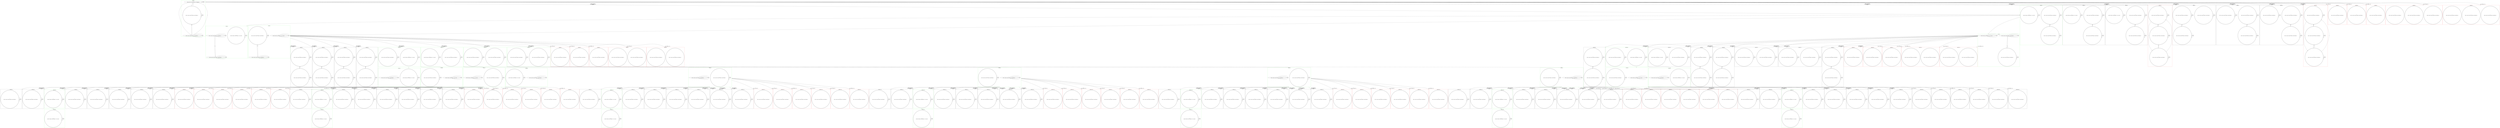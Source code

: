 digraph G {
compound=true;
subgraph cluster_0 {
label="(Or)Node 0";
pencolor=green;
s00 [label="0
in(box0, red_cube), perceives(L, Pepper), perceives(Pepper, L)"];
s01 [label="1
in(box1, red_cube), perceives(L, Pepper), perceives(Pepper, L)", shape=doublecircle];
s02 [label="2
in(box2, red_cube), perceives(L, Pepper), perceives(Pepper, L)"];
s00 -> s00[label="Pepper"];
s01 -> s01[label="Pepper"];
s02 -> s02[label="Pepper"];
s00 -> s01[label="L"];
s00 -> s02[label="L"];
s01 -> s00[label="L"];
s01 -> s02[label="L"];
s02 -> s00[label="L"];
s02 -> s01[label="L"];
s00 -> s00[label="L"];
s01 -> s01[label="L"];
s02 -> s02[label="L"];

}
subgraph cluster_1 {
label="(And)Node 1";
pencolor=green;
s10 [label="0
perceives(L, Pepper), perceives(Pepper, L), in(L, red_cube)", shape=doublecircle];
s11 [label="1
in(box1, red_cube), perceives(L, Pepper), perceives(Pepper, L)", shape=doublecircle];
s12 [label="2
in(box2, red_cube), perceives(L, Pepper), perceives(Pepper, L)", shape=doublecircle];
s10 -> s10[label="Pepper"];
s11 -> s11[label="Pepper"];
s12 -> s12[label="Pepper"];
s10 -> s10[label="L"];
s11 -> s11[label="L"];
s11 -> s12[label="L"];
s12 -> s11[label="L"];
s12 -> s12[label="L"];

}
subgraph cluster_5 {
label="(And)Node 5";
s50 [label="0
in(box0, red_cube), perceives(L, Pepper), perceives(Pepper, L)", shape=doublecircle];
s51 [label="1
perceives(L, Pepper), perceives(Pepper, L), in(L, red_cube)", shape=doublecircle];
s52 [label="2
in(box2, red_cube), perceives(L, Pepper), perceives(Pepper, L)", shape=doublecircle];
s50 -> s50[label="Pepper"];
s51 -> s51[label="Pepper"];
s52 -> s52[label="Pepper"];
s50 -> s50[label="L"];
s50 -> s52[label="L"];
s51 -> s51[label="L"];
s52 -> s50[label="L"];
s52 -> s52[label="L"];

}
subgraph cluster_9 {
label="(And)Node 9";
s90 [label="0
in(box0, red_cube), perceives(L, Pepper), perceives(Pepper, L)", shape=doublecircle];
s91 [label="1
in(box1, red_cube), perceives(L, Pepper), perceives(Pepper, L)", shape=doublecircle];
s92 [label="2
perceives(L, Pepper), perceives(Pepper, L), in(L, red_cube)", shape=doublecircle];
s90 -> s90[label="Pepper"];
s91 -> s91[label="Pepper"];
s92 -> s92[label="Pepper"];
s90 -> s90[label="L"];
s90 -> s91[label="L"];
s91 -> s90[label="L"];
s91 -> s91[label="L"];
s92 -> s92[label="L"];

}
subgraph cluster_13 {
label="(And)Node 13";
pencolor=red;
s130 [label="0
in(box0, red_cube), perceives(L, Pepper), perceives(Pepper, L)", shape=doublecircle];
s131 [label="1
in(box1, red_cube), perceives(L, Pepper), perceives(Pepper, L)", shape=doublecircle];
s132 [label="2
in(box2, red_cube), perceives(L, Pepper), perceives(Pepper, L)", shape=doublecircle];
s130 -> s130[label="Pepper"];
s131 -> s131[label="Pepper"];
s132 -> s132[label="Pepper"];
s130 -> s130[label="L"];
s130 -> s131[label="L"];
s130 -> s132[label="L"];
s131 -> s130[label="L"];
s131 -> s131[label="L"];
s131 -> s132[label="L"];
s132 -> s130[label="L"];
s132 -> s131[label="L"];
s132 -> s132[label="L"];

}
subgraph cluster_17 {
label="(And)Node 17";
s170 [label="0
in(box0, red_cube), perceives(L, Pepper), perceives(Pepper, L)", shape=doublecircle];
s171 [label="1
in(box1, red_cube), perceives(L, Pepper), perceives(Pepper, L)", shape=doublecircle];
s172 [label="2
in(box2, red_cube), perceives(L, Pepper), perceives(Pepper, L)", shape=doublecircle];
s170 -> s170[label="Pepper"];
s171 -> s171[label="Pepper"];
s172 -> s172[label="Pepper"];
s170 -> s170[label="L"];
s171 -> s171[label="L"];
s171 -> s172[label="L"];
s172 -> s171[label="L"];
s172 -> s172[label="L"];

}
subgraph cluster_21 {
label="(And)Node 21";
s210 [label="0
in(box0, red_cube), perceives(L, Pepper), perceives(Pepper, L)", shape=doublecircle];
s211 [label="1
in(box1, red_cube), perceives(L, Pepper), perceives(Pepper, L)", shape=doublecircle];
s212 [label="2
in(box2, red_cube), perceives(L, Pepper), perceives(Pepper, L)", shape=doublecircle];
s210 -> s210[label="Pepper"];
s211 -> s211[label="Pepper"];
s212 -> s212[label="Pepper"];
s210 -> s210[label="L"];
s210 -> s212[label="L"];
s211 -> s211[label="L"];
s212 -> s210[label="L"];
s212 -> s212[label="L"];

}
subgraph cluster_25 {
label="(And)Node 25";
s250 [label="0
in(box0, red_cube), perceives(L, Pepper), perceives(Pepper, L)", shape=doublecircle];
s251 [label="1
in(box1, red_cube), perceives(L, Pepper), perceives(Pepper, L)", shape=doublecircle];
s252 [label="2
in(box2, red_cube), perceives(L, Pepper), perceives(Pepper, L)", shape=doublecircle];
s250 -> s250[label="Pepper"];
s251 -> s251[label="Pepper"];
s252 -> s252[label="Pepper"];
s250 -> s250[label="L"];
s250 -> s251[label="L"];
s251 -> s250[label="L"];
s251 -> s251[label="L"];
s252 -> s252[label="L"];

}
subgraph cluster_29 {
label="(And)Node 29";
pencolor=red;
s290 [label="0
in(box0, red_cube), perceives(L, Pepper), perceives(Pepper, L)", shape=doublecircle];
s291 [label="1
in(box1, red_cube), perceives(L, Pepper), perceives(Pepper, L)", shape=doublecircle];
s292 [label="2
in(box2, red_cube), perceives(L, Pepper), perceives(Pepper, L)", shape=doublecircle];
s290 -> s290[label="Pepper"];
s291 -> s291[label="Pepper"];
s292 -> s292[label="Pepper"];
s290 -> s290[label="L"];
s290 -> s291[label="L"];
s290 -> s292[label="L"];
s291 -> s290[label="L"];
s291 -> s291[label="L"];
s291 -> s292[label="L"];
s292 -> s290[label="L"];
s292 -> s291[label="L"];
s292 -> s292[label="L"];

}
subgraph cluster_33 {
label="(And)Node 33";
pencolor=red;
s330 [label="0
in(box1, red_cube), perceives(L, Pepper), perceives(Pepper, L)", shape=doublecircle];

}
subgraph cluster_35 {
label="(And)Node 35";
pencolor=red;
s350 [label="0
in(box1, red_cube), perceives(L, Pepper), perceives(Pepper, L)", shape=doublecircle];

}
subgraph cluster_37 {
label="(And)Node 37";
pencolor=red;
s370 [label="0
in(box1, red_cube), perceives(L, Pepper), perceives(Pepper, L)", shape=doublecircle];

}
subgraph cluster_39 {
label="(And)Node 39";
pencolor=red;
s390 [label="0
in(box0, red_cube), perceives(L, Pepper), perceives(Pepper, L)", shape=doublecircle];
s391 [label="1
in(box1, red_cube), perceives(L, Pepper), perceives(Pepper, L)", shape=doublecircle];
s392 [label="2
in(box2, red_cube), perceives(L, Pepper), perceives(Pepper, L)", shape=doublecircle];

}
subgraph cluster_43 {
label="(And)Node 43";
pencolor=red;
s430 [label="0
in(box0, red_cube), perceives(L, Pepper), perceives(Pepper, L)", shape=doublecircle];
s431 [label="1
in(box1, red_cube), perceives(L, Pepper), perceives(Pepper, L)", shape=doublecircle];
s432 [label="2
in(box2, red_cube), perceives(L, Pepper), perceives(Pepper, L)", shape=doublecircle];

}
subgraph cluster_2 {
label="(Or)Node 2";
pencolor=green;
s20 [label="0
perceives(L, Pepper), perceives(Pepper, L), in(L, red_cube)", shape=doublecircle];
s21 [label="1
in(box1, red_cube), perceives(L, Pepper), perceives(Pepper, L)"];
s22 [label="2
in(box2, red_cube), perceives(L, Pepper), perceives(Pepper, L)"];
s20 -> s20[label="Pepper"];
s21 -> s21[label="Pepper"];
s22 -> s22[label="Pepper"];
s20 -> s20[label="L"];
s21 -> s21[label="L"];
s21 -> s22[label="L"];
s22 -> s21[label="L"];
s22 -> s22[label="L"];

}
subgraph cluster_3 {
label="(Or)Node 3";
pencolor=green;
s30 [label="0
perceives(L, Pepper), perceives(Pepper, L), in(L, red_cube)"];
s31 [label="1
in(box1, red_cube), perceives(L, Pepper), perceives(Pepper, L)", shape=doublecircle];
s32 [label="2
in(box2, red_cube), perceives(L, Pepper), perceives(Pepper, L)"];
s30 -> s30[label="Pepper"];
s31 -> s31[label="Pepper"];
s32 -> s32[label="Pepper"];
s30 -> s30[label="L"];
s31 -> s31[label="L"];
s31 -> s32[label="L"];
s32 -> s31[label="L"];
s32 -> s32[label="L"];

}
subgraph cluster_4 {
label="(Or)Node 4";
pencolor=green;
s40 [label="0
perceives(L, Pepper), perceives(Pepper, L), in(L, red_cube)"];
s41 [label="1
in(box1, red_cube), perceives(L, Pepper), perceives(Pepper, L)"];
s42 [label="2
in(box2, red_cube), perceives(L, Pepper), perceives(Pepper, L)", shape=doublecircle];
s40 -> s40[label="Pepper"];
s41 -> s41[label="Pepper"];
s42 -> s42[label="Pepper"];
s40 -> s40[label="L"];
s41 -> s41[label="L"];
s41 -> s42[label="L"];
s42 -> s41[label="L"];
s42 -> s42[label="L"];

}
subgraph cluster_47 {
label="(And)Node 47";
s470 [label="0
in(box1, red_cube), perceives(L, Pepper), perceives(Pepper, L)", shape=doublecircle];
s471 [label="1
in(box2, red_cube), perceives(L, Pepper), perceives(Pepper, L)", shape=doublecircle];
s470 -> s470[label="Pepper"];
s471 -> s471[label="Pepper"];
s470 -> s470[label="L"];
s470 -> s471[label="L"];
s471 -> s470[label="L"];
s471 -> s471[label="L"];

}
subgraph cluster_50 {
label="(And)Node 50";
pencolor=green;
s500 [label="0
perceives(L, Pepper), perceives(Pepper, L), in(L, red_cube)", shape=doublecircle];
s501 [label="1
in(box2, red_cube), perceives(L, Pepper), perceives(Pepper, L)", shape=doublecircle];
s500 -> s500[label="Pepper"];
s501 -> s501[label="Pepper"];
s500 -> s500[label="L"];
s501 -> s501[label="L"];

}
subgraph cluster_53 {
label="(And)Node 53";
pencolor=green;
s530 [label="0
in(box1, red_cube), perceives(L, Pepper), perceives(Pepper, L)", shape=doublecircle];
s531 [label="1
perceives(L, Pepper), perceives(Pepper, L), in(L, red_cube)", shape=doublecircle];
s530 -> s530[label="Pepper"];
s531 -> s531[label="Pepper"];
s530 -> s530[label="L"];
s531 -> s531[label="L"];

}
subgraph cluster_56 {
label="(And)Node 56";
s560 [label="0
in(box1, red_cube), perceives(L, Pepper), perceives(Pepper, L)", shape=doublecircle];
s561 [label="1
in(box2, red_cube), perceives(L, Pepper), perceives(Pepper, L)", shape=doublecircle];
s560 -> s560[label="Pepper"];
s561 -> s561[label="Pepper"];
s560 -> s560[label="L"];
s560 -> s561[label="L"];
s561 -> s560[label="L"];
s561 -> s561[label="L"];

}
subgraph cluster_59 {
label="(And)Node 59";
s590 [label="0
in(box1, red_cube), perceives(L, Pepper), perceives(Pepper, L)", shape=doublecircle];
s591 [label="1
in(box2, red_cube), perceives(L, Pepper), perceives(Pepper, L)", shape=doublecircle];
s590 -> s590[label="Pepper"];
s591 -> s591[label="Pepper"];
s590 -> s590[label="L"];
s590 -> s591[label="L"];
s591 -> s590[label="L"];
s591 -> s591[label="L"];

}
subgraph cluster_62 {
label="(And)Node 62";
pencolor=green;
s620 [label="0
in(box1, red_cube), perceives(L, Pepper), perceives(Pepper, L)", shape=doublecircle];
s621 [label="1
in(box2, red_cube), perceives(L, Pepper), perceives(Pepper, L)", shape=doublecircle];
s620 -> s620[label="Pepper"];
s621 -> s621[label="Pepper"];
s620 -> s620[label="L"];
s621 -> s621[label="L"];

}
subgraph cluster_65 {
label="(And)Node 65";
pencolor=green;
s650 [label="0
in(box1, red_cube), perceives(L, Pepper), perceives(Pepper, L)", shape=doublecircle];
s651 [label="1
in(box2, red_cube), perceives(L, Pepper), perceives(Pepper, L)", shape=doublecircle];
s650 -> s650[label="Pepper"];
s651 -> s651[label="Pepper"];
s650 -> s650[label="L"];
s651 -> s651[label="L"];

}
subgraph cluster_68 {
label="(And)Node 68";
s680 [label="0
in(box1, red_cube), perceives(L, Pepper), perceives(Pepper, L)", shape=doublecircle];
s681 [label="1
in(box2, red_cube), perceives(L, Pepper), perceives(Pepper, L)", shape=doublecircle];
s680 -> s680[label="Pepper"];
s681 -> s681[label="Pepper"];
s680 -> s680[label="L"];
s680 -> s681[label="L"];
s681 -> s680[label="L"];
s681 -> s681[label="L"];

}
subgraph cluster_71 {
label="(And)Node 71";
pencolor=red;
s710 [label="0
in(box1, red_cube), perceives(L, Pepper), perceives(Pepper, L)", shape=doublecircle];

}
subgraph cluster_73 {
label="(And)Node 73";
pencolor=red;
s730 [label="0
in(box1, red_cube), perceives(L, Pepper), perceives(Pepper, L)", shape=doublecircle];

}
subgraph cluster_75 {
label="(And)Node 75";
pencolor=red;
s750 [label="0
in(box1, red_cube), perceives(L, Pepper), perceives(Pepper, L)", shape=doublecircle];

}
subgraph cluster_77 {
label="(And)Node 77";
pencolor=red;
s770 [label="0
in(box1, red_cube), perceives(L, Pepper), perceives(Pepper, L)", shape=doublecircle];
s771 [label="1
in(box2, red_cube), perceives(L, Pepper), perceives(Pepper, L)", shape=doublecircle];

}
subgraph cluster_80 {
label="(And)Node 80";
pencolor=red;
s800 [label="0
in(box1, red_cube), perceives(L, Pepper), perceives(Pepper, L)", shape=doublecircle];
s801 [label="1
in(box2, red_cube), perceives(L, Pepper), perceives(Pepper, L)", shape=doublecircle];

}
subgraph cluster_83 {
label="(And)Node 83";
s830 [label="0
in(box1, red_cube), perceives(L, Pepper), perceives(Pepper, L)", shape=doublecircle];
s831 [label="1
in(box2, red_cube), perceives(L, Pepper), perceives(Pepper, L)", shape=doublecircle];
s830 -> s830[label="Pepper"];
s831 -> s831[label="Pepper"];
s830 -> s830[label="L"];
s830 -> s831[label="L"];
s831 -> s830[label="L"];
s831 -> s831[label="L"];

}
subgraph cluster_86 {
label="(And)Node 86";
pencolor=green;
s860 [label="0
perceives(L, Pepper), perceives(Pepper, L), in(L, red_cube)", shape=doublecircle];
s861 [label="1
in(box2, red_cube), perceives(L, Pepper), perceives(Pepper, L)", shape=doublecircle];
s860 -> s860[label="Pepper"];
s861 -> s861[label="Pepper"];
s860 -> s860[label="L"];
s861 -> s861[label="L"];

}
subgraph cluster_89 {
label="(And)Node 89";
s890 [label="0
in(box1, red_cube), perceives(L, Pepper), perceives(Pepper, L)", shape=doublecircle];
s891 [label="1
perceives(L, Pepper), perceives(Pepper, L), in(L, red_cube)", shape=doublecircle];
s890 -> s890[label="Pepper"];
s891 -> s891[label="Pepper"];
s890 -> s890[label="L"];
s891 -> s891[label="L"];

}
subgraph cluster_92 {
label="(And)Node 92";
s920 [label="0
in(box1, red_cube), perceives(L, Pepper), perceives(Pepper, L)", shape=doublecircle];
s921 [label="1
in(box2, red_cube), perceives(L, Pepper), perceives(Pepper, L)", shape=doublecircle];
s920 -> s920[label="Pepper"];
s921 -> s921[label="Pepper"];
s920 -> s920[label="L"];
s920 -> s921[label="L"];
s921 -> s920[label="L"];
s921 -> s921[label="L"];

}
subgraph cluster_95 {
label="(And)Node 95";
s950 [label="0
in(box1, red_cube), perceives(L, Pepper), perceives(Pepper, L)", shape=doublecircle];
s951 [label="1
in(box2, red_cube), perceives(L, Pepper), perceives(Pepper, L)", shape=doublecircle];
s950 -> s950[label="Pepper"];
s951 -> s951[label="Pepper"];
s950 -> s950[label="L"];
s950 -> s951[label="L"];
s951 -> s950[label="L"];
s951 -> s951[label="L"];

}
subgraph cluster_98 {
label="(And)Node 98";
s980 [label="0
in(box1, red_cube), perceives(L, Pepper), perceives(Pepper, L)", shape=doublecircle];
s981 [label="1
in(box2, red_cube), perceives(L, Pepper), perceives(Pepper, L)", shape=doublecircle];
s980 -> s980[label="Pepper"];
s981 -> s981[label="Pepper"];
s980 -> s980[label="L"];
s981 -> s981[label="L"];

}
subgraph cluster_101 {
label="(And)Node 101";
s1010 [label="0
in(box1, red_cube), perceives(L, Pepper), perceives(Pepper, L)", shape=doublecircle];
s1011 [label="1
in(box2, red_cube), perceives(L, Pepper), perceives(Pepper, L)", shape=doublecircle];
s1010 -> s1010[label="Pepper"];
s1011 -> s1011[label="Pepper"];
s1010 -> s1010[label="L"];
s1011 -> s1011[label="L"];

}
subgraph cluster_104 {
label="(And)Node 104";
s1040 [label="0
in(box1, red_cube), perceives(L, Pepper), perceives(Pepper, L)", shape=doublecircle];
s1041 [label="1
in(box2, red_cube), perceives(L, Pepper), perceives(Pepper, L)", shape=doublecircle];
s1040 -> s1040[label="Pepper"];
s1041 -> s1041[label="Pepper"];
s1040 -> s1040[label="L"];
s1040 -> s1041[label="L"];
s1041 -> s1040[label="L"];
s1041 -> s1041[label="L"];

}
subgraph cluster_107 {
label="(And)Node 107";
pencolor=red;
s1070 [label="0
in(box2, red_cube), perceives(L, Pepper), perceives(Pepper, L)", shape=doublecircle];

}
subgraph cluster_109 {
label="(And)Node 109";
pencolor=red;
s1090 [label="0
in(box2, red_cube), perceives(L, Pepper), perceives(Pepper, L)", shape=doublecircle];

}
subgraph cluster_111 {
label="(And)Node 111";
pencolor=red;
s1110 [label="0
in(box2, red_cube), perceives(L, Pepper), perceives(Pepper, L)", shape=doublecircle];

}
subgraph cluster_113 {
label="(And)Node 113";
pencolor=red;
s1130 [label="0
in(box1, red_cube), perceives(L, Pepper), perceives(Pepper, L)", shape=doublecircle];
s1131 [label="1
in(box2, red_cube), perceives(L, Pepper), perceives(Pepper, L)", shape=doublecircle];

}
subgraph cluster_116 {
label="(And)Node 116";
pencolor=red;
s1160 [label="0
in(box1, red_cube), perceives(L, Pepper), perceives(Pepper, L)", shape=doublecircle];
s1161 [label="1
in(box2, red_cube), perceives(L, Pepper), perceives(Pepper, L)", shape=doublecircle];

}
subgraph cluster_51 {
label="(Or)Node 51";
pencolor=green;
s510 [label="0
perceives(L, Pepper), perceives(Pepper, L), in(L, red_cube)", shape=doublecircle];
s511 [label="1
in(box2, red_cube), perceives(L, Pepper), perceives(Pepper, L)"];
s510 -> s510[label="Pepper"];
s511 -> s511[label="Pepper"];
s510 -> s510[label="L"];
s511 -> s511[label="L"];

}
subgraph cluster_52 {
label="(Or)Node 52";
pencolor=green;
s520 [label="0
perceives(L, Pepper), perceives(Pepper, L), in(L, red_cube)"];
s521 [label="1
in(box2, red_cube), perceives(L, Pepper), perceives(Pepper, L)", shape=doublecircle];
s520 -> s520[label="Pepper"];
s521 -> s521[label="Pepper"];
s520 -> s520[label="L"];
s521 -> s521[label="L"];

}
subgraph cluster_54 {
label="(Or)Node 54";
pencolor=green;
s540 [label="0
in(box1, red_cube), perceives(L, Pepper), perceives(Pepper, L)", shape=doublecircle];
s541 [label="1
perceives(L, Pepper), perceives(Pepper, L), in(L, red_cube)"];
s540 -> s540[label="Pepper"];
s541 -> s541[label="Pepper"];
s540 -> s540[label="L"];
s541 -> s541[label="L"];

}
subgraph cluster_55 {
label="(Or)Node 55";
pencolor=green;
s550 [label="0
in(box1, red_cube), perceives(L, Pepper), perceives(Pepper, L)"];
s551 [label="1
perceives(L, Pepper), perceives(Pepper, L), in(L, red_cube)", shape=doublecircle];
s550 -> s550[label="Pepper"];
s551 -> s551[label="Pepper"];
s550 -> s550[label="L"];
s551 -> s551[label="L"];

}
subgraph cluster_63 {
label="(Or)Node 63";
pencolor=green;
s630 [label="0
in(box1, red_cube), perceives(L, Pepper), perceives(Pepper, L)", shape=doublecircle];
s631 [label="1
in(box2, red_cube), perceives(L, Pepper), perceives(Pepper, L)"];
s630 -> s630[label="Pepper"];
s631 -> s631[label="Pepper"];
s630 -> s630[label="L"];
s631 -> s631[label="L"];

}
subgraph cluster_64 {
label="(Or)Node 64";
pencolor=green;
s640 [label="0
in(box1, red_cube), perceives(L, Pepper), perceives(Pepper, L)"];
s641 [label="1
in(box2, red_cube), perceives(L, Pepper), perceives(Pepper, L)", shape=doublecircle];
s640 -> s640[label="Pepper"];
s641 -> s641[label="Pepper"];
s640 -> s640[label="L"];
s641 -> s641[label="L"];

}
subgraph cluster_66 {
label="(Or)Node 66";
pencolor=green;
s660 [label="0
in(box1, red_cube), perceives(L, Pepper), perceives(Pepper, L)", shape=doublecircle];
s661 [label="1
in(box2, red_cube), perceives(L, Pepper), perceives(Pepper, L)"];
s660 -> s660[label="Pepper"];
s661 -> s661[label="Pepper"];
s660 -> s660[label="L"];
s661 -> s661[label="L"];

}
subgraph cluster_67 {
label="(Or)Node 67";
pencolor=green;
s670 [label="0
in(box1, red_cube), perceives(L, Pepper), perceives(Pepper, L)"];
s671 [label="1
in(box2, red_cube), perceives(L, Pepper), perceives(Pepper, L)", shape=doublecircle];
s670 -> s670[label="Pepper"];
s671 -> s671[label="Pepper"];
s670 -> s670[label="L"];
s671 -> s671[label="L"];

}
subgraph cluster_87 {
label="(Or)Node 87";
pencolor=green;
s870 [label="0
perceives(L, Pepper), perceives(Pepper, L), in(L, red_cube)", shape=doublecircle];
s871 [label="1
in(box2, red_cube), perceives(L, Pepper), perceives(Pepper, L)"];
s870 -> s870[label="Pepper"];
s871 -> s871[label="Pepper"];
s870 -> s870[label="L"];
s871 -> s871[label="L"];

}
subgraph cluster_88 {
label="(Or)Node 88";
pencolor=green;
s880 [label="0
perceives(L, Pepper), perceives(Pepper, L), in(L, red_cube)"];
s881 [label="1
in(box2, red_cube), perceives(L, Pepper), perceives(Pepper, L)", shape=doublecircle];
s880 -> s880[label="Pepper"];
s881 -> s881[label="Pepper"];
s880 -> s880[label="L"];
s881 -> s881[label="L"];

}
subgraph cluster_911 {
label="(And)Node 911";
s9110 [label="0
in(box2, red_cube), perceives(L, Pepper), perceives(Pepper, L)", shape=doublecircle];
s9110 -> s9110[label="Pepper"];
s9110 -> s9110[label="L"];

}
subgraph cluster_913 {
label="(And)Node 913";
s9130 [label="0
in(box2, red_cube), perceives(L, Pepper), perceives(Pepper, L)", shape=doublecircle];
s9130 -> s9130[label="Pepper"];
s9130 -> s9130[label="L"];

}
subgraph cluster_915 {
label="(And)Node 915";
pencolor=green;
s9150 [label="0
perceives(L, Pepper), perceives(Pepper, L), in(L, red_cube)", shape=doublecircle];
s9150 -> s9150[label="Pepper"];
s9150 -> s9150[label="L"];

}
subgraph cluster_917 {
label="(And)Node 917";
s9170 [label="0
in(box2, red_cube), perceives(L, Pepper), perceives(Pepper, L)", shape=doublecircle];
s9170 -> s9170[label="Pepper"];
s9170 -> s9170[label="L"];

}
subgraph cluster_919 {
label="(And)Node 919";
s9190 [label="0
in(box2, red_cube), perceives(L, Pepper), perceives(Pepper, L)", shape=doublecircle];
s9190 -> s9190[label="Pepper"];
s9190 -> s9190[label="L"];

}
subgraph cluster_921 {
label="(And)Node 921";
s9210 [label="0
in(box2, red_cube), perceives(L, Pepper), perceives(Pepper, L)", shape=doublecircle];
s9210 -> s9210[label="Pepper"];
s9210 -> s9210[label="L"];

}
subgraph cluster_923 {
label="(And)Node 923";
s9230 [label="0
in(box2, red_cube), perceives(L, Pepper), perceives(Pepper, L)", shape=doublecircle];
s9230 -> s9230[label="Pepper"];
s9230 -> s9230[label="L"];

}
subgraph cluster_925 {
label="(And)Node 925";
s9250 [label="0
in(box2, red_cube), perceives(L, Pepper), perceives(Pepper, L)", shape=doublecircle];
s9250 -> s9250[label="Pepper"];
s9250 -> s9250[label="L"];

}
subgraph cluster_927 {
label="(And)Node 927";
pencolor=red;
s9270 [label="0
in(box2, red_cube), perceives(L, Pepper), perceives(Pepper, L)", shape=doublecircle];

}
subgraph cluster_929 {
label="(And)Node 929";
pencolor=red;
s9290 [label="0
in(box2, red_cube), perceives(L, Pepper), perceives(Pepper, L)", shape=doublecircle];

}
subgraph cluster_931 {
label="(And)Node 931";
pencolor=red;
s9310 [label="0
in(box2, red_cube), perceives(L, Pepper), perceives(Pepper, L)", shape=doublecircle];

}
subgraph cluster_933 {
label="(And)Node 933";
pencolor=red;
s9330 [label="0
in(box2, red_cube), perceives(L, Pepper), perceives(Pepper, L)", shape=doublecircle];

}
subgraph cluster_935 {
label="(And)Node 935";
pencolor=red;
s9350 [label="0
in(box2, red_cube), perceives(L, Pepper), perceives(Pepper, L)", shape=doublecircle];

}
subgraph cluster_937 {
label="(And)Node 937";
pencolor=red;
s9370 [label="0
in(box2, red_cube), perceives(L, Pepper), perceives(Pepper, L)", shape=doublecircle];

}
subgraph cluster_939 {
label="(And)Node 939";
s9390 [label="0
in(box1, red_cube), perceives(L, Pepper), perceives(Pepper, L)", shape=doublecircle];
s9390 -> s9390[label="Pepper"];
s9390 -> s9390[label="L"];

}
subgraph cluster_941 {
label="(And)Node 941";
pencolor=green;
s9410 [label="0
perceives(L, Pepper), perceives(Pepper, L), in(L, red_cube)", shape=doublecircle];
s9410 -> s9410[label="Pepper"];
s9410 -> s9410[label="L"];

}
subgraph cluster_943 {
label="(And)Node 943";
s9430 [label="0
in(box1, red_cube), perceives(L, Pepper), perceives(Pepper, L)", shape=doublecircle];
s9430 -> s9430[label="Pepper"];
s9430 -> s9430[label="L"];

}
subgraph cluster_945 {
label="(And)Node 945";
s9450 [label="0
in(box1, red_cube), perceives(L, Pepper), perceives(Pepper, L)", shape=doublecircle];
s9450 -> s9450[label="Pepper"];
s9450 -> s9450[label="L"];

}
subgraph cluster_947 {
label="(And)Node 947";
s9470 [label="0
in(box1, red_cube), perceives(L, Pepper), perceives(Pepper, L)", shape=doublecircle];
s9470 -> s9470[label="Pepper"];
s9470 -> s9470[label="L"];

}
subgraph cluster_949 {
label="(And)Node 949";
s9490 [label="0
in(box1, red_cube), perceives(L, Pepper), perceives(Pepper, L)", shape=doublecircle];
s9490 -> s9490[label="Pepper"];
s9490 -> s9490[label="L"];

}
subgraph cluster_951 {
label="(And)Node 951";
s9510 [label="0
in(box1, red_cube), perceives(L, Pepper), perceives(Pepper, L)", shape=doublecircle];
s9510 -> s9510[label="Pepper"];
s9510 -> s9510[label="L"];

}
subgraph cluster_953 {
label="(And)Node 953";
s9530 [label="0
in(box1, red_cube), perceives(L, Pepper), perceives(Pepper, L)", shape=doublecircle];
s9530 -> s9530[label="Pepper"];
s9530 -> s9530[label="L"];

}
subgraph cluster_955 {
label="(And)Node 955";
pencolor=red;
s9550 [label="0
in(box1, red_cube), perceives(L, Pepper), perceives(Pepper, L)", shape=doublecircle];

}
subgraph cluster_957 {
label="(And)Node 957";
pencolor=red;
s9570 [label="0
in(box1, red_cube), perceives(L, Pepper), perceives(Pepper, L)", shape=doublecircle];

}
subgraph cluster_959 {
label="(And)Node 959";
pencolor=red;
s9590 [label="0
in(box1, red_cube), perceives(L, Pepper), perceives(Pepper, L)", shape=doublecircle];

}
subgraph cluster_961 {
label="(And)Node 961";
pencolor=red;
s9610 [label="0
in(box1, red_cube), perceives(L, Pepper), perceives(Pepper, L)", shape=doublecircle];

}
subgraph cluster_963 {
label="(And)Node 963";
pencolor=red;
s9630 [label="0
in(box1, red_cube), perceives(L, Pepper), perceives(Pepper, L)", shape=doublecircle];

}
subgraph cluster_965 {
label="(And)Node 965";
pencolor=red;
s9650 [label="0
in(box1, red_cube), perceives(L, Pepper), perceives(Pepper, L)", shape=doublecircle];

}
subgraph cluster_1111 {
label="(And)Node 1111";
s11110 [label="0
in(box1, red_cube), perceives(L, Pepper), perceives(Pepper, L)", shape=doublecircle];
s11110 -> s11110[label="Pepper"];
s11110 -> s11110[label="L"];

}
subgraph cluster_1113 {
label="(And)Node 1113";
pencolor=green;
s11130 [label="0
perceives(L, Pepper), perceives(Pepper, L), in(L, red_cube)", shape=doublecircle];
s11130 -> s11130[label="Pepper"];
s11130 -> s11130[label="L"];

}
subgraph cluster_1115 {
label="(And)Node 1115";
s11150 [label="0
in(box1, red_cube), perceives(L, Pepper), perceives(Pepper, L)", shape=doublecircle];
s11150 -> s11150[label="Pepper"];
s11150 -> s11150[label="L"];

}
subgraph cluster_1117 {
label="(And)Node 1117";
s11170 [label="0
in(box1, red_cube), perceives(L, Pepper), perceives(Pepper, L)", shape=doublecircle];
s11170 -> s11170[label="Pepper"];
s11170 -> s11170[label="L"];

}
subgraph cluster_1119 {
label="(And)Node 1119";
s11190 [label="0
in(box1, red_cube), perceives(L, Pepper), perceives(Pepper, L)", shape=doublecircle];
s11190 -> s11190[label="Pepper"];
s11190 -> s11190[label="L"];

}
subgraph cluster_1121 {
label="(And)Node 1121";
s11210 [label="0
in(box1, red_cube), perceives(L, Pepper), perceives(Pepper, L)", shape=doublecircle];
s11210 -> s11210[label="Pepper"];
s11210 -> s11210[label="L"];

}
subgraph cluster_1123 {
label="(And)Node 1123";
s11230 [label="0
in(box1, red_cube), perceives(L, Pepper), perceives(Pepper, L)", shape=doublecircle];
s11230 -> s11230[label="Pepper"];
s11230 -> s11230[label="L"];

}
subgraph cluster_1125 {
label="(And)Node 1125";
s11250 [label="0
in(box1, red_cube), perceives(L, Pepper), perceives(Pepper, L)", shape=doublecircle];
s11250 -> s11250[label="Pepper"];
s11250 -> s11250[label="L"];

}
subgraph cluster_1127 {
label="(And)Node 1127";
pencolor=red;
s11270 [label="0
in(box1, red_cube), perceives(L, Pepper), perceives(Pepper, L)", shape=doublecircle];

}
subgraph cluster_1129 {
label="(And)Node 1129";
pencolor=red;
s11290 [label="0
in(box1, red_cube), perceives(L, Pepper), perceives(Pepper, L)", shape=doublecircle];

}
subgraph cluster_1131 {
label="(And)Node 1131";
pencolor=red;
s11310 [label="0
in(box1, red_cube), perceives(L, Pepper), perceives(Pepper, L)", shape=doublecircle];

}
subgraph cluster_1133 {
label="(And)Node 1133";
pencolor=red;
s11330 [label="0
in(box1, red_cube), perceives(L, Pepper), perceives(Pepper, L)", shape=doublecircle];

}
subgraph cluster_1135 {
label="(And)Node 1135";
pencolor=red;
s11350 [label="0
in(box1, red_cube), perceives(L, Pepper), perceives(Pepper, L)", shape=doublecircle];

}
subgraph cluster_1137 {
label="(And)Node 1137";
pencolor=red;
s11370 [label="0
in(box1, red_cube), perceives(L, Pepper), perceives(Pepper, L)", shape=doublecircle];

}
subgraph cluster_1139 {
label="(And)Node 1139";
s11390 [label="0
in(box2, red_cube), perceives(L, Pepper), perceives(Pepper, L)", shape=doublecircle];
s11390 -> s11390[label="Pepper"];
s11390 -> s11390[label="L"];

}
subgraph cluster_1141 {
label="(And)Node 1141";
s11410 [label="0
in(box2, red_cube), perceives(L, Pepper), perceives(Pepper, L)", shape=doublecircle];
s11410 -> s11410[label="Pepper"];
s11410 -> s11410[label="L"];

}
subgraph cluster_1143 {
label="(And)Node 1143";
pencolor=green;
s11430 [label="0
perceives(L, Pepper), perceives(Pepper, L), in(L, red_cube)", shape=doublecircle];
s11430 -> s11430[label="Pepper"];
s11430 -> s11430[label="L"];

}
subgraph cluster_1145 {
label="(And)Node 1145";
s11450 [label="0
in(box2, red_cube), perceives(L, Pepper), perceives(Pepper, L)", shape=doublecircle];
s11450 -> s11450[label="Pepper"];
s11450 -> s11450[label="L"];

}
subgraph cluster_1147 {
label="(And)Node 1147";
s11470 [label="0
in(box2, red_cube), perceives(L, Pepper), perceives(Pepper, L)", shape=doublecircle];
s11470 -> s11470[label="Pepper"];
s11470 -> s11470[label="L"];

}
subgraph cluster_1149 {
label="(And)Node 1149";
s11490 [label="0
in(box2, red_cube), perceives(L, Pepper), perceives(Pepper, L)", shape=doublecircle];
s11490 -> s11490[label="Pepper"];
s11490 -> s11490[label="L"];

}
subgraph cluster_1151 {
label="(And)Node 1151";
s11510 [label="0
in(box2, red_cube), perceives(L, Pepper), perceives(Pepper, L)", shape=doublecircle];
s11510 -> s11510[label="Pepper"];
s11510 -> s11510[label="L"];

}
subgraph cluster_1153 {
label="(And)Node 1153";
s11530 [label="0
in(box2, red_cube), perceives(L, Pepper), perceives(Pepper, L)", shape=doublecircle];
s11530 -> s11530[label="Pepper"];
s11530 -> s11530[label="L"];

}
subgraph cluster_1155 {
label="(And)Node 1155";
pencolor=red;
s11550 [label="0
in(box2, red_cube), perceives(L, Pepper), perceives(Pepper, L)", shape=doublecircle];

}
subgraph cluster_1157 {
label="(And)Node 1157";
pencolor=red;
s11570 [label="0
in(box2, red_cube), perceives(L, Pepper), perceives(Pepper, L)", shape=doublecircle];

}
subgraph cluster_1159 {
label="(And)Node 1159";
pencolor=red;
s11590 [label="0
in(box2, red_cube), perceives(L, Pepper), perceives(Pepper, L)", shape=doublecircle];

}
subgraph cluster_1161 {
label="(And)Node 1161";
pencolor=red;
s11610 [label="0
in(box2, red_cube), perceives(L, Pepper), perceives(Pepper, L)", shape=doublecircle];

}
subgraph cluster_1163 {
label="(And)Node 1163";
pencolor=red;
s11630 [label="0
in(box2, red_cube), perceives(L, Pepper), perceives(Pepper, L)", shape=doublecircle];

}
subgraph cluster_1165 {
label="(And)Node 1165";
pencolor=red;
s11650 [label="0
in(box2, red_cube), perceives(L, Pepper), perceives(Pepper, L)", shape=doublecircle];

}
subgraph cluster_1167 {
label="(And)Node 1167";
s11670 [label="0
in(box1, red_cube), perceives(L, Pepper), perceives(Pepper, L)", shape=doublecircle];
s11670 -> s11670[label="Pepper"];
s11670 -> s11670[label="L"];

}
subgraph cluster_1169 {
label="(And)Node 1169";
pencolor=green;
s11690 [label="0
perceives(L, Pepper), perceives(Pepper, L), in(L, red_cube)", shape=doublecircle];
s11690 -> s11690[label="Pepper"];
s11690 -> s11690[label="L"];

}
subgraph cluster_1171 {
label="(And)Node 1171";
s11710 [label="0
in(box1, red_cube), perceives(L, Pepper), perceives(Pepper, L)", shape=doublecircle];
s11710 -> s11710[label="Pepper"];
s11710 -> s11710[label="L"];

}
subgraph cluster_1173 {
label="(And)Node 1173";
s11730 [label="0
in(box1, red_cube), perceives(L, Pepper), perceives(Pepper, L)", shape=doublecircle];
s11730 -> s11730[label="Pepper"];
s11730 -> s11730[label="L"];

}
subgraph cluster_1175 {
label="(And)Node 1175";
s11750 [label="0
in(box1, red_cube), perceives(L, Pepper), perceives(Pepper, L)", shape=doublecircle];
s11750 -> s11750[label="Pepper"];
s11750 -> s11750[label="L"];

}
subgraph cluster_1177 {
label="(And)Node 1177";
s11770 [label="0
in(box1, red_cube), perceives(L, Pepper), perceives(Pepper, L)", shape=doublecircle];
s11770 -> s11770[label="Pepper"];
s11770 -> s11770[label="L"];

}
subgraph cluster_1179 {
label="(And)Node 1179";
s11790 [label="0
in(box1, red_cube), perceives(L, Pepper), perceives(Pepper, L)", shape=doublecircle];
s11790 -> s11790[label="Pepper"];
s11790 -> s11790[label="L"];

}
subgraph cluster_1181 {
label="(And)Node 1181";
s11810 [label="0
in(box1, red_cube), perceives(L, Pepper), perceives(Pepper, L)", shape=doublecircle];
s11810 -> s11810[label="Pepper"];
s11810 -> s11810[label="L"];

}
subgraph cluster_1183 {
label="(And)Node 1183";
pencolor=red;
s11830 [label="0
in(box1, red_cube), perceives(L, Pepper), perceives(Pepper, L)", shape=doublecircle];

}
subgraph cluster_1185 {
label="(And)Node 1185";
pencolor=red;
s11850 [label="0
in(box1, red_cube), perceives(L, Pepper), perceives(Pepper, L)", shape=doublecircle];

}
subgraph cluster_1187 {
label="(And)Node 1187";
pencolor=red;
s11870 [label="0
in(box1, red_cube), perceives(L, Pepper), perceives(Pepper, L)", shape=doublecircle];

}
subgraph cluster_1189 {
label="(And)Node 1189";
pencolor=red;
s11890 [label="0
in(box1, red_cube), perceives(L, Pepper), perceives(Pepper, L)", shape=doublecircle];

}
subgraph cluster_1191 {
label="(And)Node 1191";
pencolor=red;
s11910 [label="0
in(box1, red_cube), perceives(L, Pepper), perceives(Pepper, L)", shape=doublecircle];

}
subgraph cluster_1193 {
label="(And)Node 1193";
pencolor=red;
s11930 [label="0
in(box1, red_cube), perceives(L, Pepper), perceives(Pepper, L)", shape=doublecircle];

}
subgraph cluster_1195 {
label="(And)Node 1195";
s11950 [label="0
in(box2, red_cube), perceives(L, Pepper), perceives(Pepper, L)", shape=doublecircle];
s11950 -> s11950[label="Pepper"];
s11950 -> s11950[label="L"];

}
subgraph cluster_1197 {
label="(And)Node 1197";
s11970 [label="0
in(box2, red_cube), perceives(L, Pepper), perceives(Pepper, L)", shape=doublecircle];
s11970 -> s11970[label="Pepper"];
s11970 -> s11970[label="L"];

}
subgraph cluster_1199 {
label="(And)Node 1199";
pencolor=green;
s11990 [label="0
perceives(L, Pepper), perceives(Pepper, L), in(L, red_cube)", shape=doublecircle];
s11990 -> s11990[label="Pepper"];
s11990 -> s11990[label="L"];

}
subgraph cluster_1201 {
label="(And)Node 1201";
s12010 [label="0
in(box2, red_cube), perceives(L, Pepper), perceives(Pepper, L)", shape=doublecircle];
s12010 -> s12010[label="Pepper"];
s12010 -> s12010[label="L"];

}
subgraph cluster_1203 {
label="(And)Node 1203";
s12030 [label="0
in(box2, red_cube), perceives(L, Pepper), perceives(Pepper, L)", shape=doublecircle];
s12030 -> s12030[label="Pepper"];
s12030 -> s12030[label="L"];

}
subgraph cluster_1205 {
label="(And)Node 1205";
s12050 [label="0
in(box2, red_cube), perceives(L, Pepper), perceives(Pepper, L)", shape=doublecircle];
s12050 -> s12050[label="Pepper"];
s12050 -> s12050[label="L"];

}
subgraph cluster_1207 {
label="(And)Node 1207";
s12070 [label="0
in(box2, red_cube), perceives(L, Pepper), perceives(Pepper, L)", shape=doublecircle];
s12070 -> s12070[label="Pepper"];
s12070 -> s12070[label="L"];

}
subgraph cluster_1209 {
label="(And)Node 1209";
s12090 [label="0
in(box2, red_cube), perceives(L, Pepper), perceives(Pepper, L)", shape=doublecircle];
s12090 -> s12090[label="Pepper"];
s12090 -> s12090[label="L"];

}
subgraph cluster_1211 {
label="(And)Node 1211";
pencolor=red;
s12110 [label="0
in(box2, red_cube), perceives(L, Pepper), perceives(Pepper, L)", shape=doublecircle];

}
subgraph cluster_1213 {
label="(And)Node 1213";
pencolor=red;
s12130 [label="0
in(box2, red_cube), perceives(L, Pepper), perceives(Pepper, L)", shape=doublecircle];

}
subgraph cluster_1215 {
label="(And)Node 1215";
pencolor=red;
s12150 [label="0
in(box2, red_cube), perceives(L, Pepper), perceives(Pepper, L)", shape=doublecircle];

}
subgraph cluster_1217 {
label="(And)Node 1217";
pencolor=red;
s12170 [label="0
in(box2, red_cube), perceives(L, Pepper), perceives(Pepper, L)", shape=doublecircle];

}
subgraph cluster_1219 {
label="(And)Node 1219";
pencolor=red;
s12190 [label="0
in(box2, red_cube), perceives(L, Pepper), perceives(Pepper, L)", shape=doublecircle];

}
subgraph cluster_1221 {
label="(And)Node 1221";
pencolor=red;
s12210 [label="0
in(box2, red_cube), perceives(L, Pepper), perceives(Pepper, L)", shape=doublecircle];

}
subgraph cluster_1367 {
label="(And)Node 1367";
s13670 [label="0
in(box2, red_cube), perceives(L, Pepper), perceives(Pepper, L)", shape=doublecircle];
s13670 -> s13670[label="Pepper"];
s13670 -> s13670[label="L"];

}
subgraph cluster_1369 {
label="(And)Node 1369";
s13690 [label="0
in(box2, red_cube), perceives(L, Pepper), perceives(Pepper, L)", shape=doublecircle];
s13690 -> s13690[label="Pepper"];
s13690 -> s13690[label="L"];

}
subgraph cluster_1371 {
label="(And)Node 1371";
pencolor=green;
s13710 [label="0
perceives(L, Pepper), perceives(Pepper, L), in(L, red_cube)", shape=doublecircle];
s13710 -> s13710[label="Pepper"];
s13710 -> s13710[label="L"];

}
subgraph cluster_1373 {
label="(And)Node 1373";
s13730 [label="0
in(box2, red_cube), perceives(L, Pepper), perceives(Pepper, L)", shape=doublecircle];
s13730 -> s13730[label="Pepper"];
s13730 -> s13730[label="L"];

}
subgraph cluster_1375 {
label="(And)Node 1375";
s13750 [label="0
in(box2, red_cube), perceives(L, Pepper), perceives(Pepper, L)", shape=doublecircle];
s13750 -> s13750[label="Pepper"];
s13750 -> s13750[label="L"];

}
subgraph cluster_1377 {
label="(And)Node 1377";
s13770 [label="0
in(box2, red_cube), perceives(L, Pepper), perceives(Pepper, L)", shape=doublecircle];
s13770 -> s13770[label="Pepper"];
s13770 -> s13770[label="L"];

}
subgraph cluster_1379 {
label="(And)Node 1379";
s13790 [label="0
in(box2, red_cube), perceives(L, Pepper), perceives(Pepper, L)", shape=doublecircle];
s13790 -> s13790[label="Pepper"];
s13790 -> s13790[label="L"];

}
subgraph cluster_1381 {
label="(And)Node 1381";
s13810 [label="0
in(box2, red_cube), perceives(L, Pepper), perceives(Pepper, L)", shape=doublecircle];
s13810 -> s13810[label="Pepper"];
s13810 -> s13810[label="L"];

}
subgraph cluster_1383 {
label="(And)Node 1383";
s13830 [label="0
in(box2, red_cube), perceives(L, Pepper), perceives(Pepper, L)", shape=doublecircle];

}
subgraph cluster_1385 {
label="(And)Node 1385";
s13850 [label="0
in(box2, red_cube), perceives(L, Pepper), perceives(Pepper, L)", shape=doublecircle];

}
subgraph cluster_1387 {
label="(And)Node 1387";
s13870 [label="0
in(box2, red_cube), perceives(L, Pepper), perceives(Pepper, L)", shape=doublecircle];

}
subgraph cluster_1389 {
label="(And)Node 1389";
s13890 [label="0
in(box2, red_cube), perceives(L, Pepper), perceives(Pepper, L)", shape=doublecircle];

}
subgraph cluster_1391 {
label="(And)Node 1391";
s13910 [label="0
in(box2, red_cube), perceives(L, Pepper), perceives(Pepper, L)", shape=doublecircle];

}
subgraph cluster_1393 {
label="(And)Node 1393";
s13930 [label="0
in(box2, red_cube), perceives(L, Pepper), perceives(Pepper, L)", shape=doublecircle];

}
subgraph cluster_916 {
label="(Or)Node 916";
pencolor=green;
s9160 [label="0
perceives(L, Pepper), perceives(Pepper, L), in(L, red_cube)", shape=doublecircle];
s9160 -> s9160[label="Pepper"];
s9160 -> s9160[label="L"];

}
subgraph cluster_942 {
label="(Or)Node 942";
pencolor=green;
s9420 [label="0
perceives(L, Pepper), perceives(Pepper, L), in(L, red_cube)", shape=doublecircle];
s9420 -> s9420[label="Pepper"];
s9420 -> s9420[label="L"];

}
subgraph cluster_1114 {
label="(Or)Node 1114";
pencolor=green;
s11140 [label="0
perceives(L, Pepper), perceives(Pepper, L), in(L, red_cube)", shape=doublecircle];
s11140 -> s11140[label="Pepper"];
s11140 -> s11140[label="L"];

}
subgraph cluster_1144 {
label="(Or)Node 1144";
pencolor=green;
s11440 [label="0
perceives(L, Pepper), perceives(Pepper, L), in(L, red_cube)", shape=doublecircle];
s11440 -> s11440[label="Pepper"];
s11440 -> s11440[label="L"];

}
subgraph cluster_1170 {
label="(Or)Node 1170";
pencolor=green;
s11700 [label="0
perceives(L, Pepper), perceives(Pepper, L), in(L, red_cube)", shape=doublecircle];
s11700 -> s11700[label="Pepper"];
s11700 -> s11700[label="L"];

}
subgraph cluster_1200 {
label="(Or)Node 1200";
pencolor=green;
s12000 [label="0
perceives(L, Pepper), perceives(Pepper, L), in(L, red_cube)", shape=doublecircle];
s12000 -> s12000[label="Pepper"];
s12000 -> s12000[label="L"];

}
subgraph cluster_1372 {
label="(Or)Node 1372";
pencolor=green;
s13720 [label="0
perceives(L, Pepper), perceives(Pepper, L), in(L, red_cube)", shape=doublecircle];
s13720 -> s13720[label="Pepper"];
s13720 -> s13720[label="L"];

}
s00 -> s10[ltail=cluster_0, lhead=cluster_1,label="1
<in(box0, red_cube),X,X>
<Not(in(box0, red_cube)),X,X>
<TOP,X,X>"];
s00 -> s50[ltail=cluster_0, lhead=cluster_5,label="1
<in(box1, red_cube),X,X>
<Not(in(box1, red_cube)),X,X>
<TOP,X,X>"];
s00 -> s90[ltail=cluster_0, lhead=cluster_9,label="1
<in(box2, red_cube),X,X>
<Not(in(box2, red_cube)),X,X>
<TOP,X,X>"];
s00 -> s130[ltail=cluster_0, lhead=cluster_13,label="1
<in(L, red_cube),X,X>
<Not(in(L, red_cube)),X,X>
<TOP,X,X>"];
s00 -> s170[ltail=cluster_0, lhead=cluster_17,label="1
<in(box0, red_cube),X,X>
<Not(in(box0, red_cube)),X,X>
<TOP,X,X>"];
s00 -> s210[ltail=cluster_0, lhead=cluster_21,label="1
<in(box1, red_cube),X,X>
<Not(in(box1, red_cube)),X,X>
<TOP,X,X>"];
s00 -> s250[ltail=cluster_0, lhead=cluster_25,label="1
<in(box2, red_cube),X,X>
<Not(in(box2, red_cube)),X,X>
<TOP,X,X>"];
s00 -> s290[ltail=cluster_0, lhead=cluster_29,label="1
<in(L, red_cube),X,X>
<Not(in(L, red_cube)),X,X>
<TOP,X,X>"];
s00 -> s330[ltail=cluster_0, lhead=cluster_33,label="0
<in(box1, red_cube),X,X>"];
s00 -> s350[ltail=cluster_0, lhead=cluster_35,label="0
<perceives(L, Pepper),X,X>"];
s00 -> s370[ltail=cluster_0, lhead=cluster_37,label="0
<perceives(Pepper, L),X,X>"];
s00 -> s390[ltail=cluster_0, lhead=cluster_39,label="1
<perceives(L, Pepper),X,X>"];
s00 -> s430[ltail=cluster_0, lhead=cluster_43,label="1
<perceives(Pepper, L),X,X>"];
s10 -> s20[ltail=cluster_1, lhead=cluster_2];
s10 -> s30[ltail=cluster_1, lhead=cluster_3];
s10 -> s40[ltail=cluster_1, lhead=cluster_4];
s30 -> s470[ltail=cluster_3, lhead=cluster_47,label="1
<in(box0, red_cube),X,X>
<Not(in(box0, red_cube)),X,X>
<TOP,X,X>"];
s30 -> s500[ltail=cluster_3, lhead=cluster_50,label="1
<in(box1, red_cube),X,X>
<Not(in(box1, red_cube)),X,X>
<TOP,X,X>"];
s30 -> s530[ltail=cluster_3, lhead=cluster_53,label="1
<in(box2, red_cube),X,X>
<Not(in(box2, red_cube)),X,X>
<TOP,X,X>"];
s30 -> s560[ltail=cluster_3, lhead=cluster_56,label="1
<in(L, red_cube),X,X>
<Not(in(L, red_cube)),X,X>
<TOP,X,X>"];
s30 -> s590[ltail=cluster_3, lhead=cluster_59,label="1
<in(box0, red_cube),X,X>
<Not(in(box0, red_cube)),X,X>
<TOP,X,X>"];
s30 -> s620[ltail=cluster_3, lhead=cluster_62,label="1
<in(box1, red_cube),X,X>
<Not(in(box1, red_cube)),X,X>
<TOP,X,X>"];
s30 -> s650[ltail=cluster_3, lhead=cluster_65,label="1
<in(box2, red_cube),X,X>
<Not(in(box2, red_cube)),X,X>
<TOP,X,X>"];
s30 -> s680[ltail=cluster_3, lhead=cluster_68,label="1
<in(L, red_cube),X,X>
<Not(in(L, red_cube)),X,X>
<TOP,X,X>"];
s30 -> s710[ltail=cluster_3, lhead=cluster_71,label="0
<in(box1, red_cube),X,X>"];
s30 -> s730[ltail=cluster_3, lhead=cluster_73,label="0
<perceives(L, Pepper),X,X>"];
s30 -> s750[ltail=cluster_3, lhead=cluster_75,label="0
<perceives(Pepper, L),X,X>"];
s30 -> s770[ltail=cluster_3, lhead=cluster_77,label="1
<perceives(L, Pepper),X,X>"];
s30 -> s800[ltail=cluster_3, lhead=cluster_80,label="1
<perceives(Pepper, L),X,X>"];
s40 -> s830[ltail=cluster_4, lhead=cluster_83,label="1
<in(box0, red_cube),X,X>
<Not(in(box0, red_cube)),X,X>
<TOP,X,X>"];
s40 -> s860[ltail=cluster_4, lhead=cluster_86,label="1
<in(box1, red_cube),X,X>
<Not(in(box1, red_cube)),X,X>
<TOP,X,X>"];
s40 -> s890[ltail=cluster_4, lhead=cluster_89,label="1
<in(box2, red_cube),X,X>
<Not(in(box2, red_cube)),X,X>
<TOP,X,X>"];
s40 -> s920[ltail=cluster_4, lhead=cluster_92,label="1
<in(L, red_cube),X,X>
<Not(in(L, red_cube)),X,X>
<TOP,X,X>"];
s40 -> s950[ltail=cluster_4, lhead=cluster_95,label="1
<in(box0, red_cube),X,X>
<Not(in(box0, red_cube)),X,X>
<TOP,X,X>"];
s40 -> s980[ltail=cluster_4, lhead=cluster_98,label="1
<in(box1, red_cube),X,X>
<Not(in(box1, red_cube)),X,X>
<TOP,X,X>"];
s40 -> s1010[ltail=cluster_4, lhead=cluster_101,label="1
<in(box2, red_cube),X,X>
<Not(in(box2, red_cube)),X,X>
<TOP,X,X>"];
s40 -> s1040[ltail=cluster_4, lhead=cluster_104,label="1
<in(L, red_cube),X,X>
<Not(in(L, red_cube)),X,X>
<TOP,X,X>"];
s40 -> s1070[ltail=cluster_4, lhead=cluster_107,label="0
<in(box2, red_cube),X,X>"];
s40 -> s1090[ltail=cluster_4, lhead=cluster_109,label="0
<perceives(L, Pepper),X,X>"];
s40 -> s1110[ltail=cluster_4, lhead=cluster_111,label="0
<perceives(Pepper, L),X,X>"];
s40 -> s1130[ltail=cluster_4, lhead=cluster_113,label="1
<perceives(L, Pepper),X,X>"];
s40 -> s1160[ltail=cluster_4, lhead=cluster_116,label="1
<perceives(Pepper, L),X,X>"];
s500 -> s510[ltail=cluster_50, lhead=cluster_51];
s500 -> s520[ltail=cluster_50, lhead=cluster_52];
s530 -> s540[ltail=cluster_53, lhead=cluster_54];
s530 -> s550[ltail=cluster_53, lhead=cluster_55];
s620 -> s630[ltail=cluster_62, lhead=cluster_63];
s620 -> s640[ltail=cluster_62, lhead=cluster_64];
s650 -> s660[ltail=cluster_65, lhead=cluster_66];
s650 -> s670[ltail=cluster_65, lhead=cluster_67];
s860 -> s870[ltail=cluster_86, lhead=cluster_87];
s860 -> s880[ltail=cluster_86, lhead=cluster_88];
s520 -> s9110[ltail=cluster_52, lhead=cluster_911,label="1
<in(box0, red_cube),X,X>
<Not(in(box0, red_cube)),X,X>
<TOP,X,X>"];
s520 -> s9130[ltail=cluster_52, lhead=cluster_913,label="1
<in(box1, red_cube),X,X>
<Not(in(box1, red_cube)),X,X>
<TOP,X,X>"];
s520 -> s9150[ltail=cluster_52, lhead=cluster_915,label="1
<in(box2, red_cube),X,X>
<Not(in(box2, red_cube)),X,X>
<TOP,X,X>"];
s520 -> s9170[ltail=cluster_52, lhead=cluster_917,label="1
<in(L, red_cube),X,X>
<Not(in(L, red_cube)),X,X>
<TOP,X,X>"];
s520 -> s9190[ltail=cluster_52, lhead=cluster_919,label="1
<in(box0, red_cube),X,X>
<Not(in(box0, red_cube)),X,X>
<TOP,X,X>"];
s520 -> s9210[ltail=cluster_52, lhead=cluster_921,label="1
<in(box1, red_cube),X,X>
<Not(in(box1, red_cube)),X,X>
<TOP,X,X>"];
s520 -> s9230[ltail=cluster_52, lhead=cluster_923,label="1
<in(box2, red_cube),X,X>
<Not(in(box2, red_cube)),X,X>
<TOP,X,X>"];
s520 -> s9250[ltail=cluster_52, lhead=cluster_925,label="1
<in(L, red_cube),X,X>
<Not(in(L, red_cube)),X,X>
<TOP,X,X>"];
s520 -> s9270[ltail=cluster_52, lhead=cluster_927,label="0
<in(box2, red_cube),X,X>"];
s520 -> s9290[ltail=cluster_52, lhead=cluster_929,label="0
<perceives(L, Pepper),X,X>"];
s520 -> s9310[ltail=cluster_52, lhead=cluster_931,label="0
<perceives(Pepper, L),X,X>"];
s520 -> s9330[ltail=cluster_52, lhead=cluster_933,label="1
<in(box2, red_cube),X,X>"];
s520 -> s9350[ltail=cluster_52, lhead=cluster_935,label="1
<perceives(L, Pepper),X,X>"];
s520 -> s9370[ltail=cluster_52, lhead=cluster_937,label="1
<perceives(Pepper, L),X,X>"];
s540 -> s9390[ltail=cluster_54, lhead=cluster_939,label="1
<in(box0, red_cube),X,X>
<Not(in(box0, red_cube)),X,X>
<TOP,X,X>"];
s540 -> s9410[ltail=cluster_54, lhead=cluster_941,label="1
<in(box1, red_cube),X,X>
<Not(in(box1, red_cube)),X,X>
<TOP,X,X>"];
s540 -> s9430[ltail=cluster_54, lhead=cluster_943,label="1
<in(box2, red_cube),X,X>
<Not(in(box2, red_cube)),X,X>
<TOP,X,X>"];
s540 -> s9450[ltail=cluster_54, lhead=cluster_945,label="1
<in(L, red_cube),X,X>
<Not(in(L, red_cube)),X,X>
<TOP,X,X>"];
s540 -> s9470[ltail=cluster_54, lhead=cluster_947,label="1
<in(box0, red_cube),X,X>
<Not(in(box0, red_cube)),X,X>
<TOP,X,X>"];
s540 -> s9490[ltail=cluster_54, lhead=cluster_949,label="1
<in(box1, red_cube),X,X>
<Not(in(box1, red_cube)),X,X>
<TOP,X,X>"];
s540 -> s9510[ltail=cluster_54, lhead=cluster_951,label="1
<in(box2, red_cube),X,X>
<Not(in(box2, red_cube)),X,X>
<TOP,X,X>"];
s540 -> s9530[ltail=cluster_54, lhead=cluster_953,label="1
<in(L, red_cube),X,X>
<Not(in(L, red_cube)),X,X>
<TOP,X,X>"];
s540 -> s9550[ltail=cluster_54, lhead=cluster_955,label="0
<in(box1, red_cube),X,X>"];
s540 -> s9570[ltail=cluster_54, lhead=cluster_957,label="0
<perceives(L, Pepper),X,X>"];
s540 -> s9590[ltail=cluster_54, lhead=cluster_959,label="0
<perceives(Pepper, L),X,X>"];
s540 -> s9610[ltail=cluster_54, lhead=cluster_961,label="1
<in(box1, red_cube),X,X>"];
s540 -> s9630[ltail=cluster_54, lhead=cluster_963,label="1
<perceives(L, Pepper),X,X>"];
s540 -> s9650[ltail=cluster_54, lhead=cluster_965,label="1
<perceives(Pepper, L),X,X>"];
s630 -> s11110[ltail=cluster_63, lhead=cluster_1111,label="1
<in(box0, red_cube),X,X>
<Not(in(box0, red_cube)),X,X>
<TOP,X,X>"];
s630 -> s11130[ltail=cluster_63, lhead=cluster_1113,label="1
<in(box1, red_cube),X,X>
<Not(in(box1, red_cube)),X,X>
<TOP,X,X>"];
s630 -> s11150[ltail=cluster_63, lhead=cluster_1115,label="1
<in(box2, red_cube),X,X>
<Not(in(box2, red_cube)),X,X>
<TOP,X,X>"];
s630 -> s11170[ltail=cluster_63, lhead=cluster_1117,label="1
<in(L, red_cube),X,X>
<Not(in(L, red_cube)),X,X>
<TOP,X,X>"];
s630 -> s11190[ltail=cluster_63, lhead=cluster_1119,label="1
<in(box0, red_cube),X,X>
<Not(in(box0, red_cube)),X,X>
<TOP,X,X>"];
s630 -> s11210[ltail=cluster_63, lhead=cluster_1121,label="1
<in(box1, red_cube),X,X>
<Not(in(box1, red_cube)),X,X>
<TOP,X,X>"];
s630 -> s11230[ltail=cluster_63, lhead=cluster_1123,label="1
<in(box2, red_cube),X,X>
<Not(in(box2, red_cube)),X,X>
<TOP,X,X>"];
s630 -> s11250[ltail=cluster_63, lhead=cluster_1125,label="1
<in(L, red_cube),X,X>
<Not(in(L, red_cube)),X,X>
<TOP,X,X>"];
s630 -> s11270[ltail=cluster_63, lhead=cluster_1127,label="0
<in(box1, red_cube),X,X>"];
s630 -> s11290[ltail=cluster_63, lhead=cluster_1129,label="0
<perceives(L, Pepper),X,X>"];
s630 -> s11310[ltail=cluster_63, lhead=cluster_1131,label="0
<perceives(Pepper, L),X,X>"];
s630 -> s11330[ltail=cluster_63, lhead=cluster_1133,label="1
<in(box1, red_cube),X,X>"];
s630 -> s11350[ltail=cluster_63, lhead=cluster_1135,label="1
<perceives(L, Pepper),X,X>"];
s630 -> s11370[ltail=cluster_63, lhead=cluster_1137,label="1
<perceives(Pepper, L),X,X>"];
s640 -> s11390[ltail=cluster_64, lhead=cluster_1139,label="1
<in(box0, red_cube),X,X>
<Not(in(box0, red_cube)),X,X>
<TOP,X,X>"];
s640 -> s11410[ltail=cluster_64, lhead=cluster_1141,label="1
<in(box1, red_cube),X,X>
<Not(in(box1, red_cube)),X,X>
<TOP,X,X>"];
s640 -> s11430[ltail=cluster_64, lhead=cluster_1143,label="1
<in(box2, red_cube),X,X>
<Not(in(box2, red_cube)),X,X>
<TOP,X,X>"];
s640 -> s11450[ltail=cluster_64, lhead=cluster_1145,label="1
<in(L, red_cube),X,X>
<Not(in(L, red_cube)),X,X>
<TOP,X,X>"];
s640 -> s11470[ltail=cluster_64, lhead=cluster_1147,label="1
<in(box0, red_cube),X,X>
<Not(in(box0, red_cube)),X,X>
<TOP,X,X>"];
s640 -> s11490[ltail=cluster_64, lhead=cluster_1149,label="1
<in(box1, red_cube),X,X>
<Not(in(box1, red_cube)),X,X>
<TOP,X,X>"];
s640 -> s11510[ltail=cluster_64, lhead=cluster_1151,label="1
<in(box2, red_cube),X,X>
<Not(in(box2, red_cube)),X,X>
<TOP,X,X>"];
s640 -> s11530[ltail=cluster_64, lhead=cluster_1153,label="1
<in(L, red_cube),X,X>
<Not(in(L, red_cube)),X,X>
<TOP,X,X>"];
s640 -> s11550[ltail=cluster_64, lhead=cluster_1155,label="0
<in(box2, red_cube),X,X>"];
s640 -> s11570[ltail=cluster_64, lhead=cluster_1157,label="0
<perceives(L, Pepper),X,X>"];
s640 -> s11590[ltail=cluster_64, lhead=cluster_1159,label="0
<perceives(Pepper, L),X,X>"];
s640 -> s11610[ltail=cluster_64, lhead=cluster_1161,label="1
<in(box2, red_cube),X,X>"];
s640 -> s11630[ltail=cluster_64, lhead=cluster_1163,label="1
<perceives(L, Pepper),X,X>"];
s640 -> s11650[ltail=cluster_64, lhead=cluster_1165,label="1
<perceives(Pepper, L),X,X>"];
s660 -> s11670[ltail=cluster_66, lhead=cluster_1167,label="1
<in(box0, red_cube),X,X>
<Not(in(box0, red_cube)),X,X>
<TOP,X,X>"];
s660 -> s11690[ltail=cluster_66, lhead=cluster_1169,label="1
<in(box1, red_cube),X,X>
<Not(in(box1, red_cube)),X,X>
<TOP,X,X>"];
s660 -> s11710[ltail=cluster_66, lhead=cluster_1171,label="1
<in(box2, red_cube),X,X>
<Not(in(box2, red_cube)),X,X>
<TOP,X,X>"];
s660 -> s11730[ltail=cluster_66, lhead=cluster_1173,label="1
<in(L, red_cube),X,X>
<Not(in(L, red_cube)),X,X>
<TOP,X,X>"];
s660 -> s11750[ltail=cluster_66, lhead=cluster_1175,label="1
<in(box0, red_cube),X,X>
<Not(in(box0, red_cube)),X,X>
<TOP,X,X>"];
s660 -> s11770[ltail=cluster_66, lhead=cluster_1177,label="1
<in(box1, red_cube),X,X>
<Not(in(box1, red_cube)),X,X>
<TOP,X,X>"];
s660 -> s11790[ltail=cluster_66, lhead=cluster_1179,label="1
<in(box2, red_cube),X,X>
<Not(in(box2, red_cube)),X,X>
<TOP,X,X>"];
s660 -> s11810[ltail=cluster_66, lhead=cluster_1181,label="1
<in(L, red_cube),X,X>
<Not(in(L, red_cube)),X,X>
<TOP,X,X>"];
s660 -> s11830[ltail=cluster_66, lhead=cluster_1183,label="0
<in(box1, red_cube),X,X>"];
s660 -> s11850[ltail=cluster_66, lhead=cluster_1185,label="0
<perceives(L, Pepper),X,X>"];
s660 -> s11870[ltail=cluster_66, lhead=cluster_1187,label="0
<perceives(Pepper, L),X,X>"];
s660 -> s11890[ltail=cluster_66, lhead=cluster_1189,label="1
<in(box1, red_cube),X,X>"];
s660 -> s11910[ltail=cluster_66, lhead=cluster_1191,label="1
<perceives(L, Pepper),X,X>"];
s660 -> s11930[ltail=cluster_66, lhead=cluster_1193,label="1
<perceives(Pepper, L),X,X>"];
s670 -> s11950[ltail=cluster_67, lhead=cluster_1195,label="1
<in(box0, red_cube),X,X>
<Not(in(box0, red_cube)),X,X>
<TOP,X,X>"];
s670 -> s11970[ltail=cluster_67, lhead=cluster_1197,label="1
<in(box1, red_cube),X,X>
<Not(in(box1, red_cube)),X,X>
<TOP,X,X>"];
s670 -> s11990[ltail=cluster_67, lhead=cluster_1199,label="1
<in(box2, red_cube),X,X>
<Not(in(box2, red_cube)),X,X>
<TOP,X,X>"];
s670 -> s12010[ltail=cluster_67, lhead=cluster_1201,label="1
<in(L, red_cube),X,X>
<Not(in(L, red_cube)),X,X>
<TOP,X,X>"];
s670 -> s12030[ltail=cluster_67, lhead=cluster_1203,label="1
<in(box0, red_cube),X,X>
<Not(in(box0, red_cube)),X,X>
<TOP,X,X>"];
s670 -> s12050[ltail=cluster_67, lhead=cluster_1205,label="1
<in(box1, red_cube),X,X>
<Not(in(box1, red_cube)),X,X>
<TOP,X,X>"];
s670 -> s12070[ltail=cluster_67, lhead=cluster_1207,label="1
<in(box2, red_cube),X,X>
<Not(in(box2, red_cube)),X,X>
<TOP,X,X>"];
s670 -> s12090[ltail=cluster_67, lhead=cluster_1209,label="1
<in(L, red_cube),X,X>
<Not(in(L, red_cube)),X,X>
<TOP,X,X>"];
s670 -> s12110[ltail=cluster_67, lhead=cluster_1211,label="0
<in(box2, red_cube),X,X>"];
s670 -> s12130[ltail=cluster_67, lhead=cluster_1213,label="0
<perceives(L, Pepper),X,X>"];
s670 -> s12150[ltail=cluster_67, lhead=cluster_1215,label="0
<perceives(Pepper, L),X,X>"];
s670 -> s12170[ltail=cluster_67, lhead=cluster_1217,label="1
<in(box2, red_cube),X,X>"];
s670 -> s12190[ltail=cluster_67, lhead=cluster_1219,label="1
<perceives(L, Pepper),X,X>"];
s670 -> s12210[ltail=cluster_67, lhead=cluster_1221,label="1
<perceives(Pepper, L),X,X>"];
s880 -> s13670[ltail=cluster_88, lhead=cluster_1367,label="1
<in(box0, red_cube),X,X>
<Not(in(box0, red_cube)),X,X>
<TOP,X,X>"];
s880 -> s13690[ltail=cluster_88, lhead=cluster_1369,label="1
<in(box1, red_cube),X,X>
<Not(in(box1, red_cube)),X,X>
<TOP,X,X>"];
s880 -> s13710[ltail=cluster_88, lhead=cluster_1371,label="1
<in(box2, red_cube),X,X>
<Not(in(box2, red_cube)),X,X>
<TOP,X,X>"];
s880 -> s13730[ltail=cluster_88, lhead=cluster_1373,label="1
<in(L, red_cube),X,X>
<Not(in(L, red_cube)),X,X>
<TOP,X,X>"];
s880 -> s13750[ltail=cluster_88, lhead=cluster_1375,label="1
<in(box0, red_cube),X,X>
<Not(in(box0, red_cube)),X,X>
<TOP,X,X>"];
s880 -> s13770[ltail=cluster_88, lhead=cluster_1377,label="1
<in(box1, red_cube),X,X>
<Not(in(box1, red_cube)),X,X>
<TOP,X,X>"];
s880 -> s13790[ltail=cluster_88, lhead=cluster_1379,label="1
<in(box2, red_cube),X,X>
<Not(in(box2, red_cube)),X,X>
<TOP,X,X>"];
s880 -> s13810[ltail=cluster_88, lhead=cluster_1381,label="1
<in(L, red_cube),X,X>
<Not(in(L, red_cube)),X,X>
<TOP,X,X>"];
s880 -> s13830[ltail=cluster_88, lhead=cluster_1383,label="0
<in(box2, red_cube),X,X>"];
s880 -> s13850[ltail=cluster_88, lhead=cluster_1385,label="0
<perceives(L, Pepper),X,X>"];
s880 -> s13870[ltail=cluster_88, lhead=cluster_1387,label="0
<perceives(Pepper, L),X,X>"];
s880 -> s13890[ltail=cluster_88, lhead=cluster_1389,label="1
<in(box2, red_cube),X,X>"];
s880 -> s13910[ltail=cluster_88, lhead=cluster_1391,label="1
<perceives(L, Pepper),X,X>"];
s880 -> s13930[ltail=cluster_88, lhead=cluster_1393,label="1
<perceives(Pepper, L),X,X>"];
s9150 -> s9160[ltail=cluster_915, lhead=cluster_916];
s9410 -> s9420[ltail=cluster_941, lhead=cluster_942];
s11130 -> s11140[ltail=cluster_1113, lhead=cluster_1114];
s11430 -> s11440[ltail=cluster_1143, lhead=cluster_1144];
s11690 -> s11700[ltail=cluster_1169, lhead=cluster_1170];
s11990 -> s12000[ltail=cluster_1199, lhead=cluster_1200];
s13710 -> s13720[ltail=cluster_1371, lhead=cluster_1372];
}